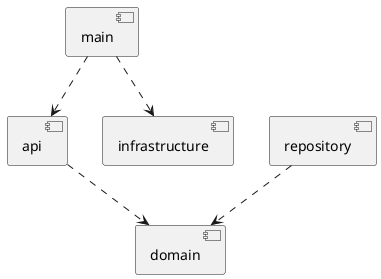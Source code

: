 @startuml arch

component main
component api
component domain
component repository
component infrastructure

main ..> api
main ..> infrastructure
api ..> domain
repository ..> domain

@enduml
